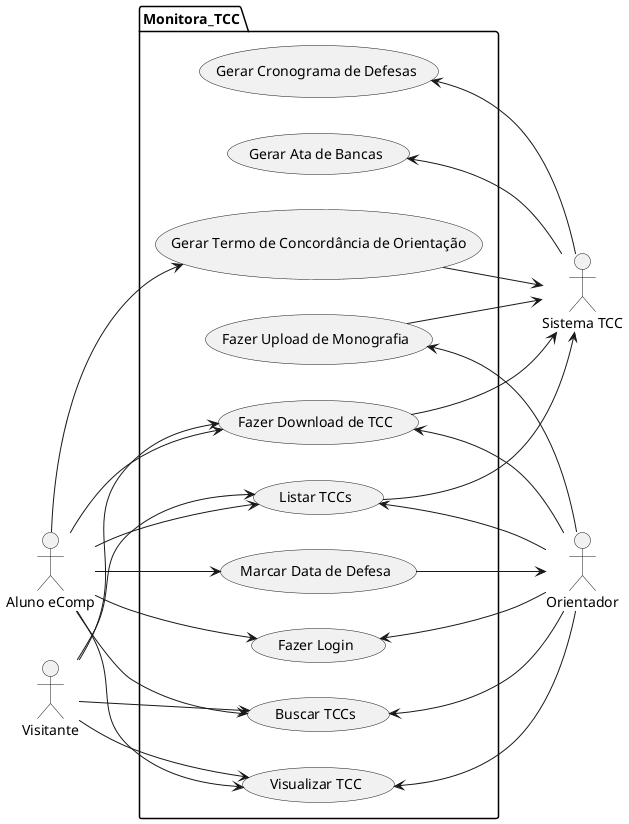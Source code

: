 @startuml casosdeuso
left to right direction

"Aluno eComp" as Aluno
"Visitante" as Visit

"Sistema TCC" as Sist
"Orientador" as Prof


package Monitora_TCC {
"Visualizar TCC" as (Visualizar)
"Listar TCCs" as (Listar)
"Buscar TCCs" as (Buscar)
"Fazer Download de TCC" as (Download)
"Fazer Login" as (Login)
"Marcar Data de Defesa" as (Data)
"Fazer Upload de Monografia" as (Upload)
"Gerar Ata de Bancas" as (Atas)
"Gerar Cronograma de Defesas" as (Crono)
"Gerar Termo de Concordância de Orientação" as (Termo)
}

:Prof: -up-> (Buscar)
:Prof: -up-> (Visualizar)
:Prof: -up-> (Download)

:Prof: -up-> (Listar)

:Prof: -up-> (Upload)
(Upload) --> :Sist:

:Visit: --> (Visualizar)
:Aluno: --> (Visualizar)

:Visit: --> (Listar)
:Aluno: --> (Listar)
(Listar) --> :Sist:

:Visit: --> (Download)
:Aluno: --> (Download)
(Download) --> :Sist:

:Visit: --> (Buscar)
:Aluno: --> (Buscar)

:Aluno: --> (Login)
:Prof: -up-> (Login)

:Aluno: --> (Data)
(Data) --> :Prof:

:Aluno: --> (Termo)
(Termo) --> :Sist:

:Sist: -up-> (Atas)
:Sist: -up-> (Crono)
@enduml